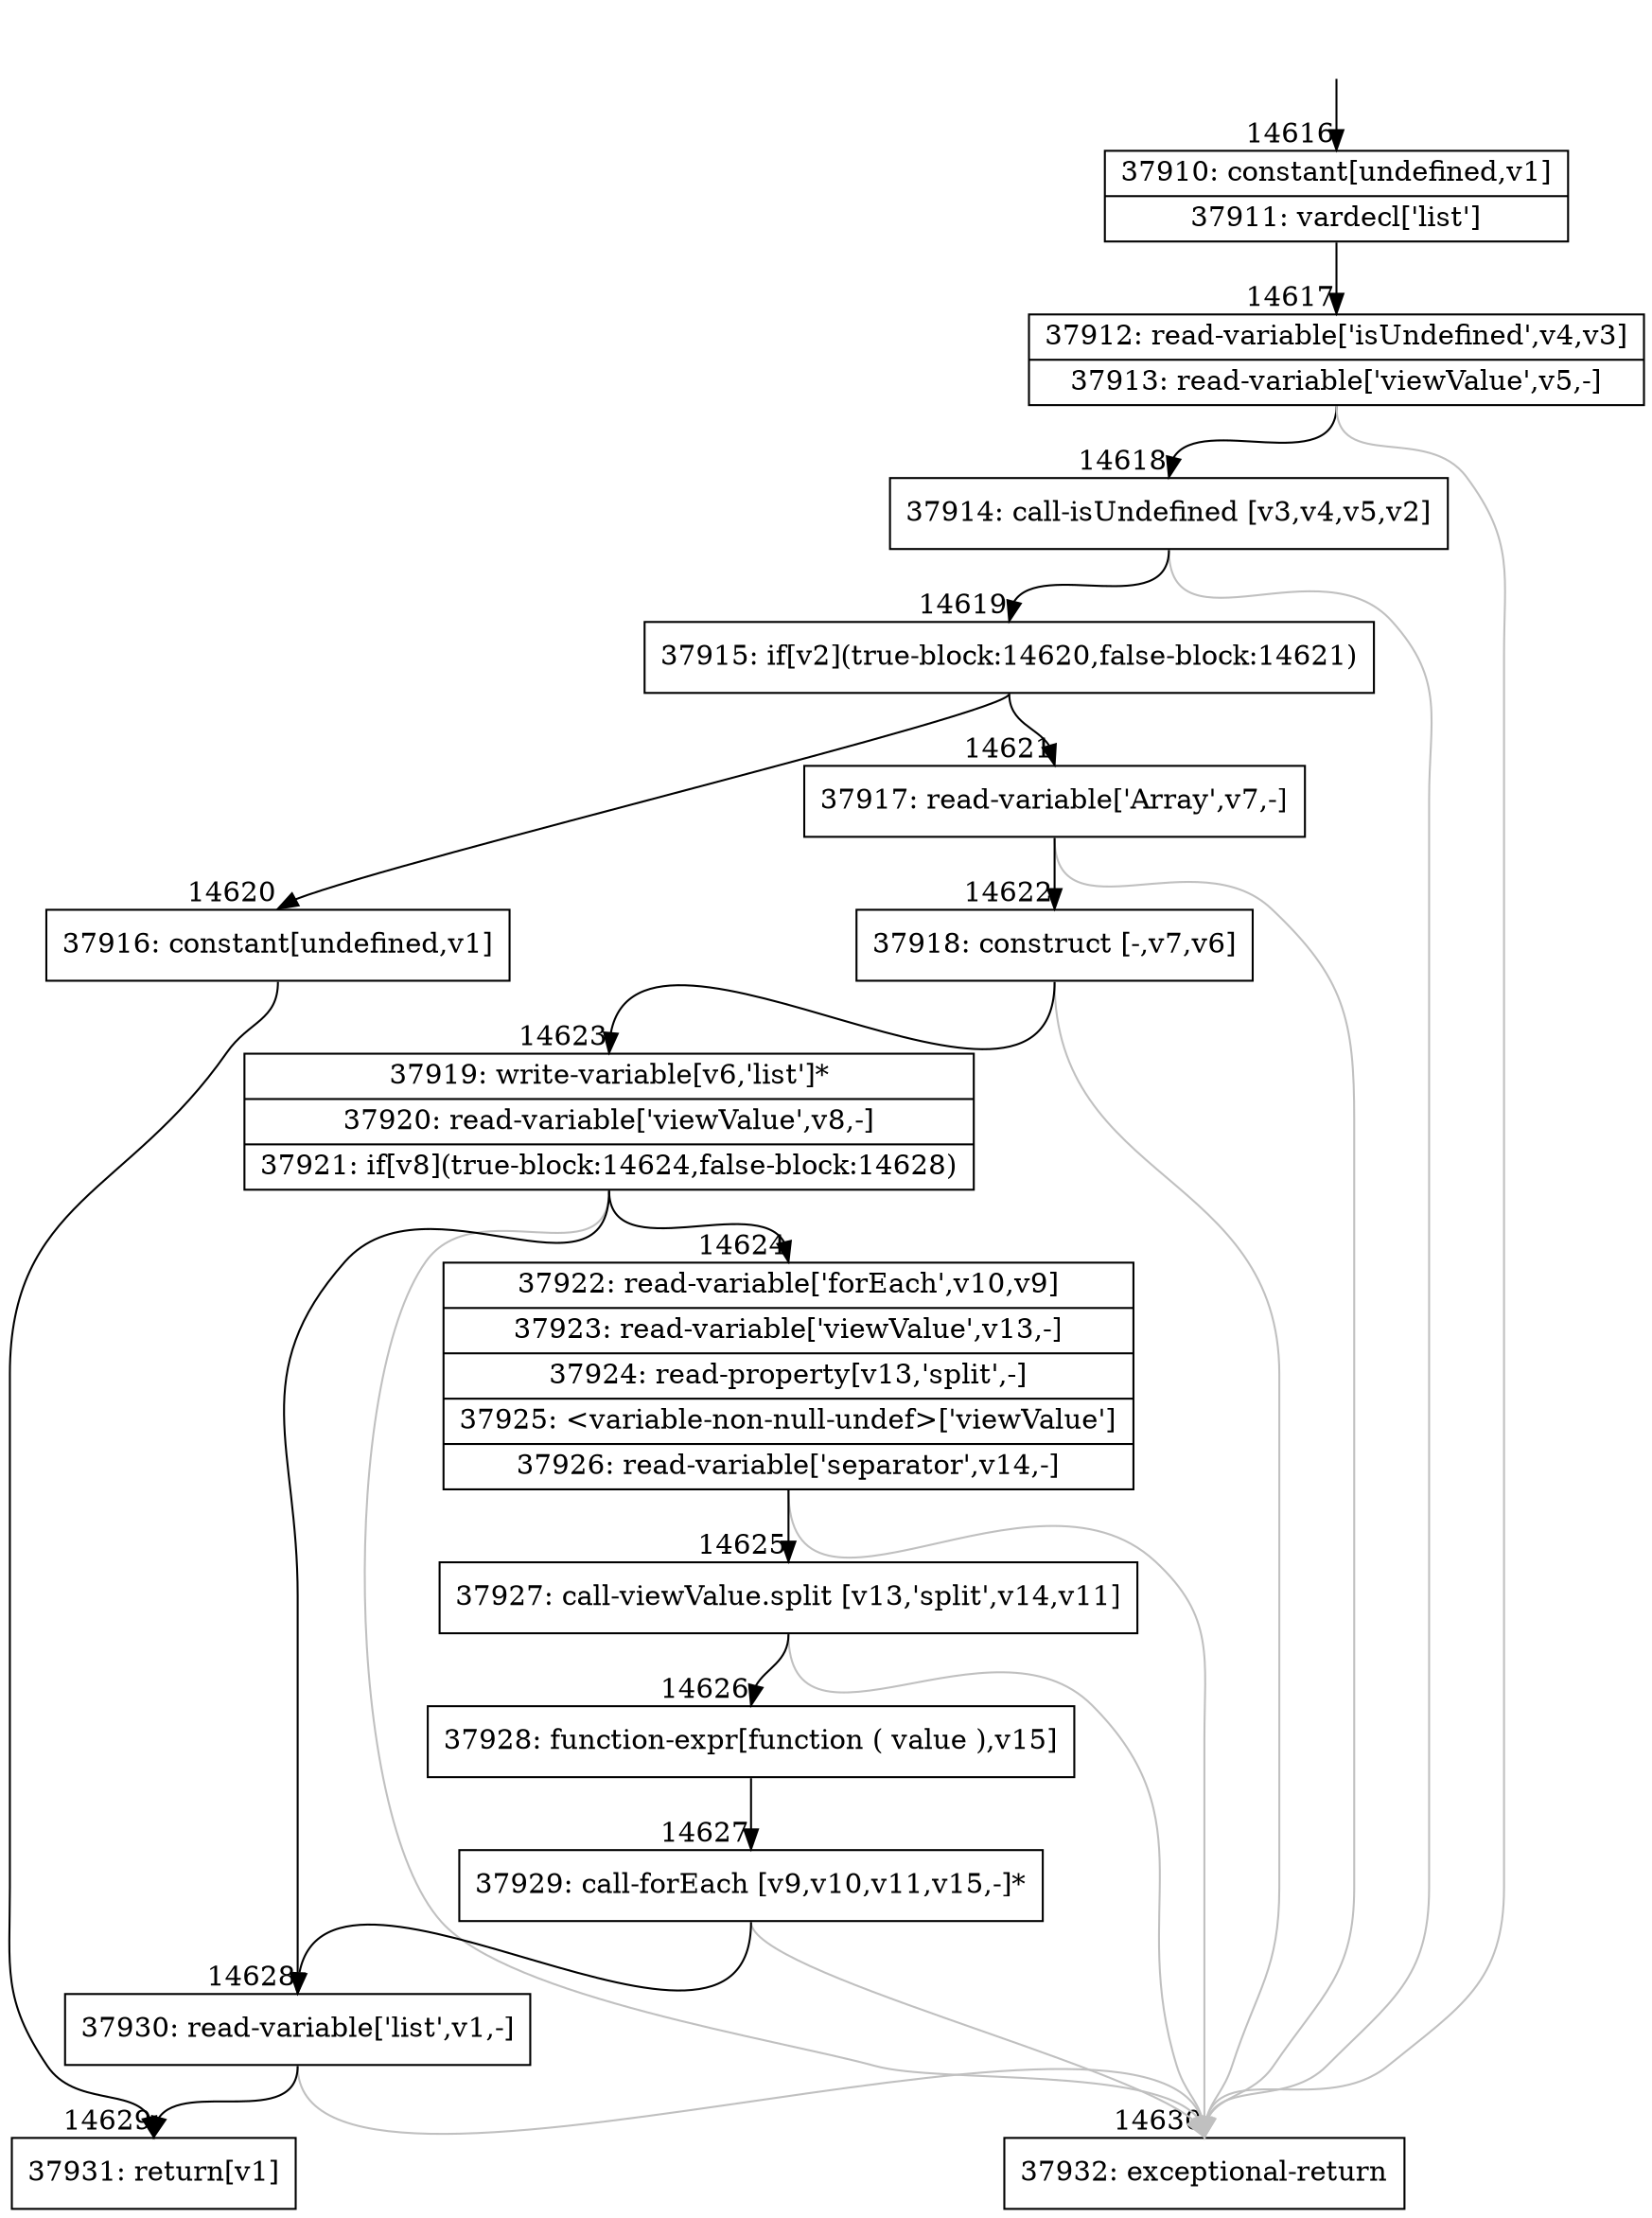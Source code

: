 digraph {
rankdir="TD"
BB_entry1167[shape=none,label=""];
BB_entry1167 -> BB14616 [tailport=s, headport=n, headlabel="    14616"]
BB14616 [shape=record label="{37910: constant[undefined,v1]|37911: vardecl['list']}" ] 
BB14616 -> BB14617 [tailport=s, headport=n, headlabel="      14617"]
BB14617 [shape=record label="{37912: read-variable['isUndefined',v4,v3]|37913: read-variable['viewValue',v5,-]}" ] 
BB14617 -> BB14618 [tailport=s, headport=n, headlabel="      14618"]
BB14617 -> BB14630 [tailport=s, headport=n, color=gray, headlabel="      14630"]
BB14618 [shape=record label="{37914: call-isUndefined [v3,v4,v5,v2]}" ] 
BB14618 -> BB14619 [tailport=s, headport=n, headlabel="      14619"]
BB14618 -> BB14630 [tailport=s, headport=n, color=gray]
BB14619 [shape=record label="{37915: if[v2](true-block:14620,false-block:14621)}" ] 
BB14619 -> BB14620 [tailport=s, headport=n, headlabel="      14620"]
BB14619 -> BB14621 [tailport=s, headport=n, headlabel="      14621"]
BB14620 [shape=record label="{37916: constant[undefined,v1]}" ] 
BB14620 -> BB14629 [tailport=s, headport=n, headlabel="      14629"]
BB14621 [shape=record label="{37917: read-variable['Array',v7,-]}" ] 
BB14621 -> BB14622 [tailport=s, headport=n, headlabel="      14622"]
BB14621 -> BB14630 [tailport=s, headport=n, color=gray]
BB14622 [shape=record label="{37918: construct [-,v7,v6]}" ] 
BB14622 -> BB14623 [tailport=s, headport=n, headlabel="      14623"]
BB14622 -> BB14630 [tailport=s, headport=n, color=gray]
BB14623 [shape=record label="{37919: write-variable[v6,'list']*|37920: read-variable['viewValue',v8,-]|37921: if[v8](true-block:14624,false-block:14628)}" ] 
BB14623 -> BB14624 [tailport=s, headport=n, headlabel="      14624"]
BB14623 -> BB14628 [tailport=s, headport=n, headlabel="      14628"]
BB14623 -> BB14630 [tailport=s, headport=n, color=gray]
BB14624 [shape=record label="{37922: read-variable['forEach',v10,v9]|37923: read-variable['viewValue',v13,-]|37924: read-property[v13,'split',-]|37925: \<variable-non-null-undef\>['viewValue']|37926: read-variable['separator',v14,-]}" ] 
BB14624 -> BB14625 [tailport=s, headport=n, headlabel="      14625"]
BB14624 -> BB14630 [tailport=s, headport=n, color=gray]
BB14625 [shape=record label="{37927: call-viewValue.split [v13,'split',v14,v11]}" ] 
BB14625 -> BB14626 [tailport=s, headport=n, headlabel="      14626"]
BB14625 -> BB14630 [tailport=s, headport=n, color=gray]
BB14626 [shape=record label="{37928: function-expr[function ( value ),v15]}" ] 
BB14626 -> BB14627 [tailport=s, headport=n, headlabel="      14627"]
BB14627 [shape=record label="{37929: call-forEach [v9,v10,v11,v15,-]*}" ] 
BB14627 -> BB14628 [tailport=s, headport=n]
BB14627 -> BB14630 [tailport=s, headport=n, color=gray]
BB14628 [shape=record label="{37930: read-variable['list',v1,-]}" ] 
BB14628 -> BB14629 [tailport=s, headport=n]
BB14628 -> BB14630 [tailport=s, headport=n, color=gray]
BB14629 [shape=record label="{37931: return[v1]}" ] 
BB14630 [shape=record label="{37932: exceptional-return}" ] 
//#$~ 24317
}
